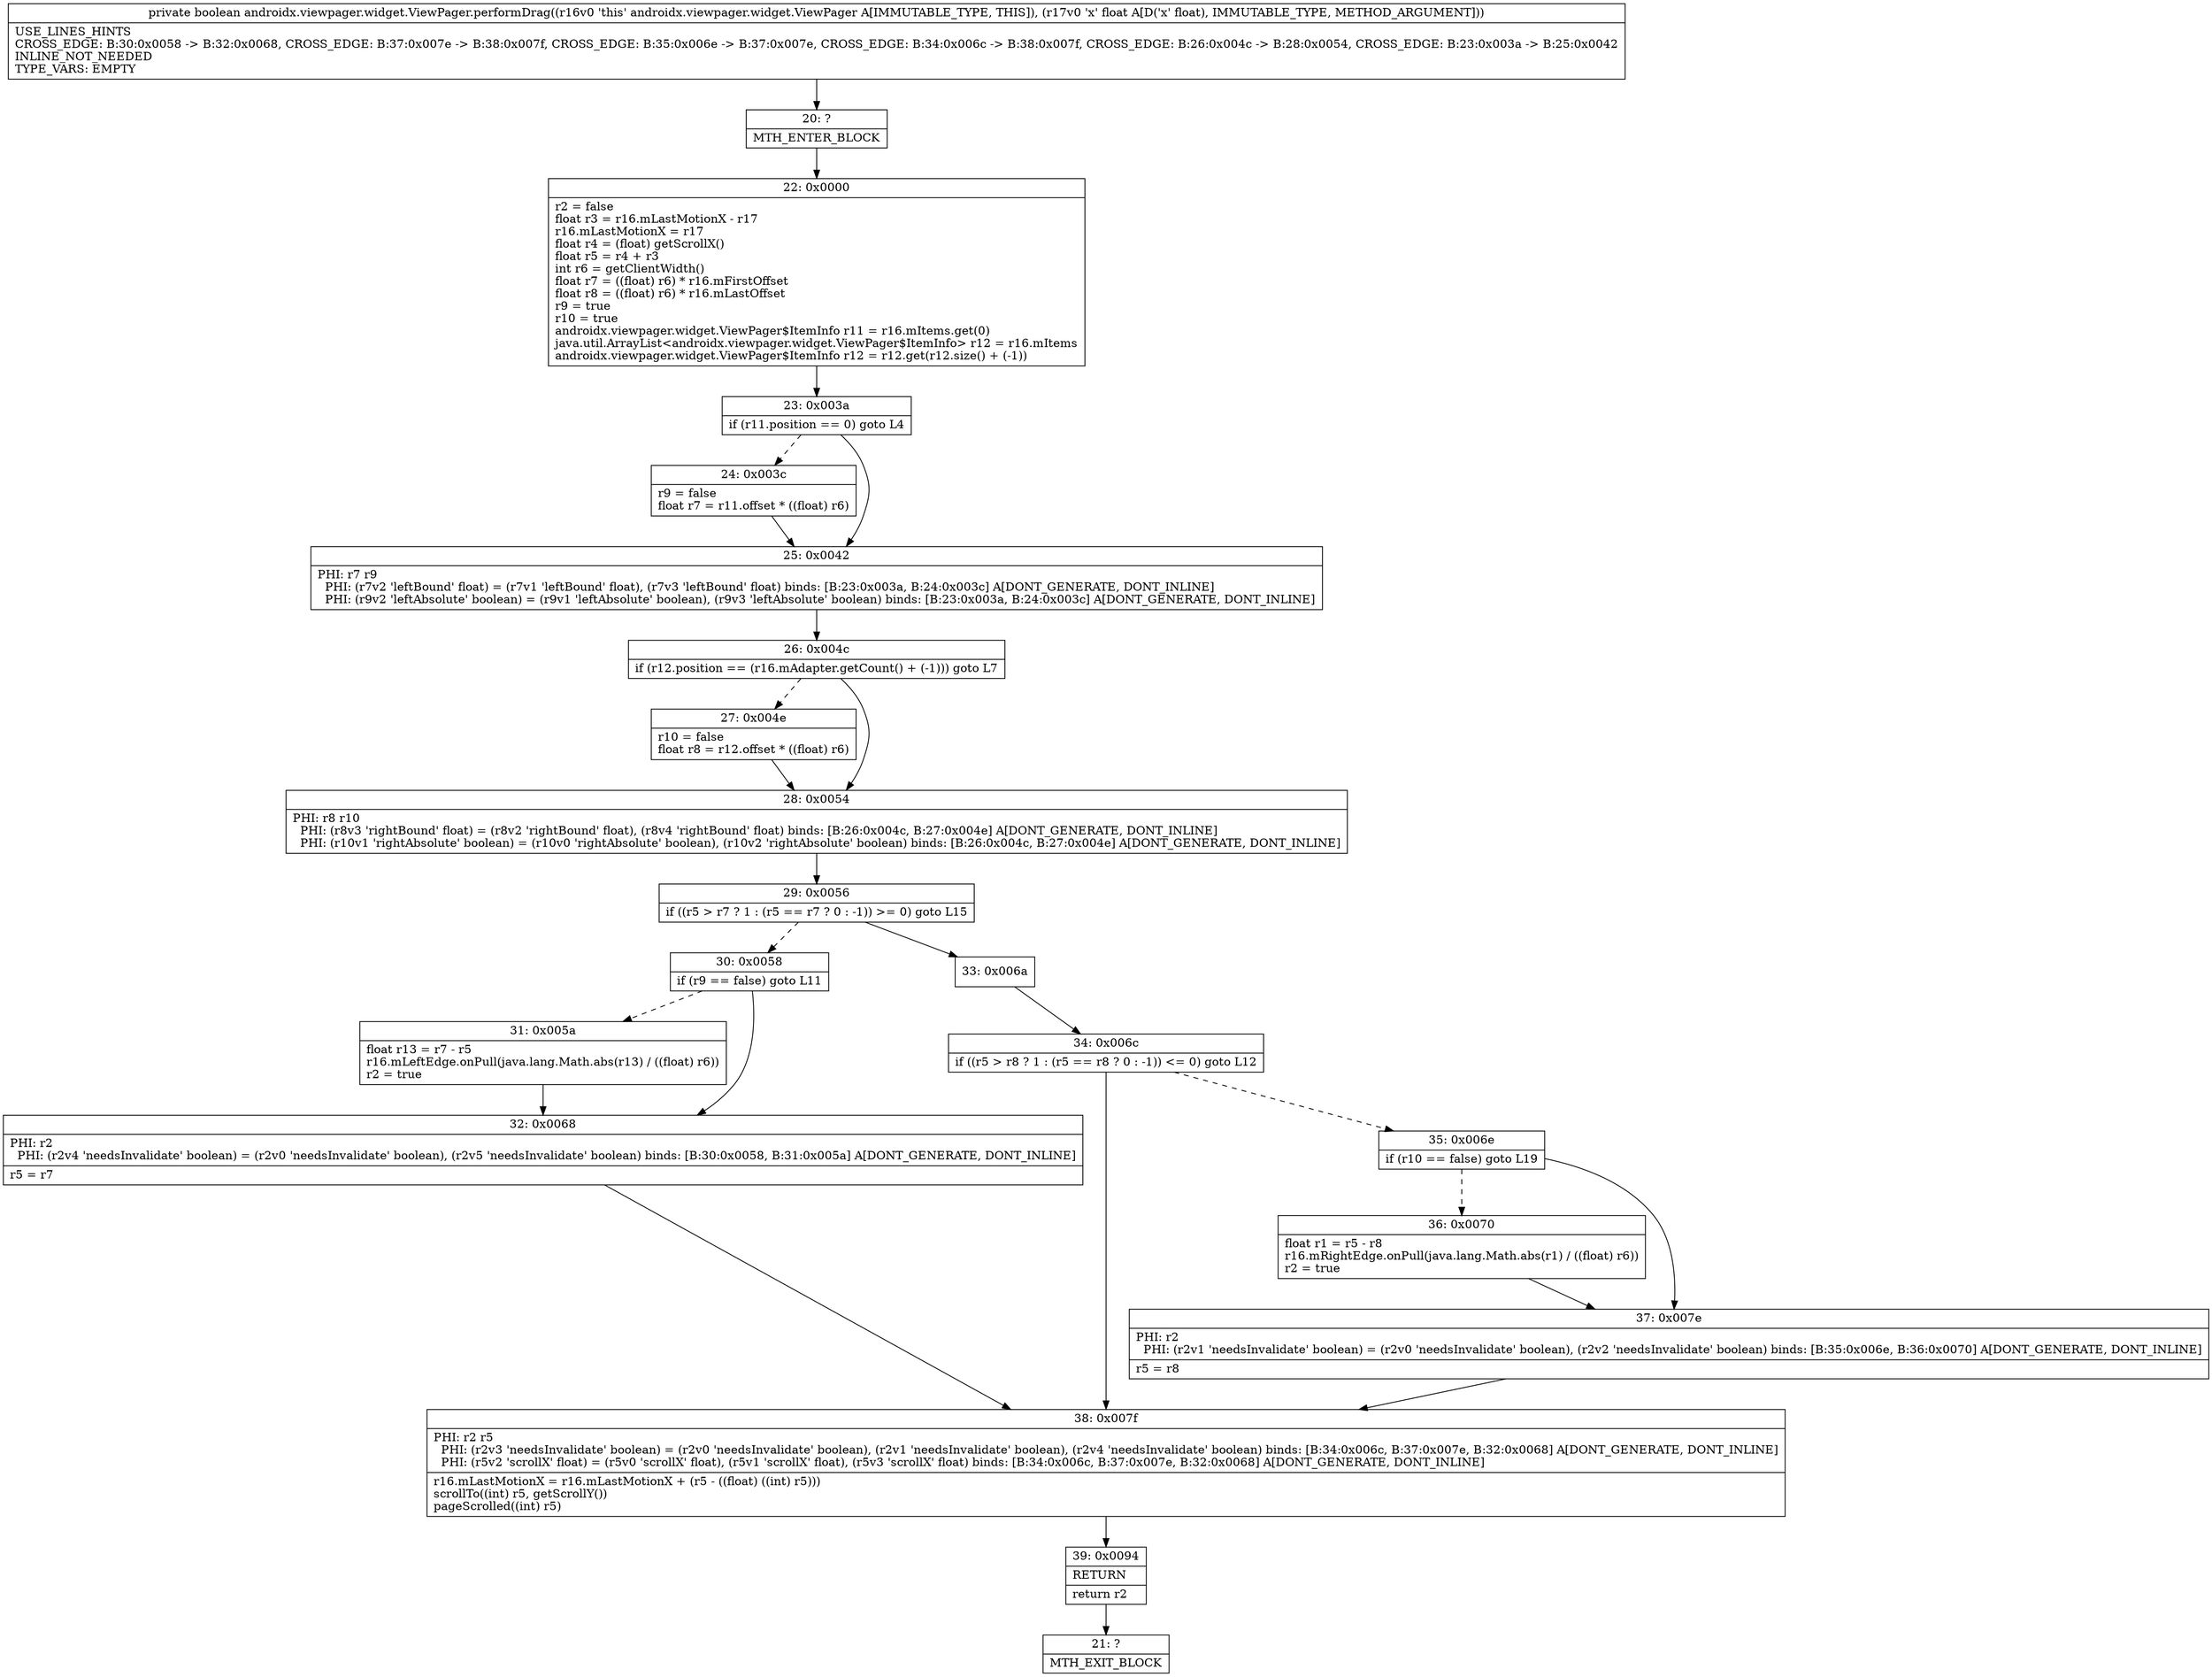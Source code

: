 digraph "CFG forandroidx.viewpager.widget.ViewPager.performDrag(F)Z" {
Node_20 [shape=record,label="{20\:\ ?|MTH_ENTER_BLOCK\l}"];
Node_22 [shape=record,label="{22\:\ 0x0000|r2 = false\lfloat r3 = r16.mLastMotionX \- r17\lr16.mLastMotionX = r17\lfloat r4 = (float) getScrollX()\lfloat r5 = r4 + r3\lint r6 = getClientWidth()\lfloat r7 = ((float) r6) * r16.mFirstOffset\lfloat r8 = ((float) r6) * r16.mLastOffset\lr9 = true\lr10 = true\landroidx.viewpager.widget.ViewPager$ItemInfo r11 = r16.mItems.get(0)\ljava.util.ArrayList\<androidx.viewpager.widget.ViewPager$ItemInfo\> r12 = r16.mItems\landroidx.viewpager.widget.ViewPager$ItemInfo r12 = r12.get(r12.size() + (\-1))\l}"];
Node_23 [shape=record,label="{23\:\ 0x003a|if (r11.position == 0) goto L4\l}"];
Node_24 [shape=record,label="{24\:\ 0x003c|r9 = false\lfloat r7 = r11.offset * ((float) r6)\l}"];
Node_25 [shape=record,label="{25\:\ 0x0042|PHI: r7 r9 \l  PHI: (r7v2 'leftBound' float) = (r7v1 'leftBound' float), (r7v3 'leftBound' float) binds: [B:23:0x003a, B:24:0x003c] A[DONT_GENERATE, DONT_INLINE]\l  PHI: (r9v2 'leftAbsolute' boolean) = (r9v1 'leftAbsolute' boolean), (r9v3 'leftAbsolute' boolean) binds: [B:23:0x003a, B:24:0x003c] A[DONT_GENERATE, DONT_INLINE]\l}"];
Node_26 [shape=record,label="{26\:\ 0x004c|if (r12.position == (r16.mAdapter.getCount() + (\-1))) goto L7\l}"];
Node_27 [shape=record,label="{27\:\ 0x004e|r10 = false\lfloat r8 = r12.offset * ((float) r6)\l}"];
Node_28 [shape=record,label="{28\:\ 0x0054|PHI: r8 r10 \l  PHI: (r8v3 'rightBound' float) = (r8v2 'rightBound' float), (r8v4 'rightBound' float) binds: [B:26:0x004c, B:27:0x004e] A[DONT_GENERATE, DONT_INLINE]\l  PHI: (r10v1 'rightAbsolute' boolean) = (r10v0 'rightAbsolute' boolean), (r10v2 'rightAbsolute' boolean) binds: [B:26:0x004c, B:27:0x004e] A[DONT_GENERATE, DONT_INLINE]\l}"];
Node_29 [shape=record,label="{29\:\ 0x0056|if ((r5 \> r7 ? 1 : (r5 == r7 ? 0 : \-1)) \>= 0) goto L15\l}"];
Node_30 [shape=record,label="{30\:\ 0x0058|if (r9 == false) goto L11\l}"];
Node_31 [shape=record,label="{31\:\ 0x005a|float r13 = r7 \- r5\lr16.mLeftEdge.onPull(java.lang.Math.abs(r13) \/ ((float) r6))\lr2 = true\l}"];
Node_32 [shape=record,label="{32\:\ 0x0068|PHI: r2 \l  PHI: (r2v4 'needsInvalidate' boolean) = (r2v0 'needsInvalidate' boolean), (r2v5 'needsInvalidate' boolean) binds: [B:30:0x0058, B:31:0x005a] A[DONT_GENERATE, DONT_INLINE]\l|r5 = r7\l}"];
Node_38 [shape=record,label="{38\:\ 0x007f|PHI: r2 r5 \l  PHI: (r2v3 'needsInvalidate' boolean) = (r2v0 'needsInvalidate' boolean), (r2v1 'needsInvalidate' boolean), (r2v4 'needsInvalidate' boolean) binds: [B:34:0x006c, B:37:0x007e, B:32:0x0068] A[DONT_GENERATE, DONT_INLINE]\l  PHI: (r5v2 'scrollX' float) = (r5v0 'scrollX' float), (r5v1 'scrollX' float), (r5v3 'scrollX' float) binds: [B:34:0x006c, B:37:0x007e, B:32:0x0068] A[DONT_GENERATE, DONT_INLINE]\l|r16.mLastMotionX = r16.mLastMotionX + (r5 \- ((float) ((int) r5)))\lscrollTo((int) r5, getScrollY())\lpageScrolled((int) r5)\l}"];
Node_39 [shape=record,label="{39\:\ 0x0094|RETURN\l|return r2\l}"];
Node_21 [shape=record,label="{21\:\ ?|MTH_EXIT_BLOCK\l}"];
Node_33 [shape=record,label="{33\:\ 0x006a}"];
Node_34 [shape=record,label="{34\:\ 0x006c|if ((r5 \> r8 ? 1 : (r5 == r8 ? 0 : \-1)) \<= 0) goto L12\l}"];
Node_35 [shape=record,label="{35\:\ 0x006e|if (r10 == false) goto L19\l}"];
Node_36 [shape=record,label="{36\:\ 0x0070|float r1 = r5 \- r8\lr16.mRightEdge.onPull(java.lang.Math.abs(r1) \/ ((float) r6))\lr2 = true\l}"];
Node_37 [shape=record,label="{37\:\ 0x007e|PHI: r2 \l  PHI: (r2v1 'needsInvalidate' boolean) = (r2v0 'needsInvalidate' boolean), (r2v2 'needsInvalidate' boolean) binds: [B:35:0x006e, B:36:0x0070] A[DONT_GENERATE, DONT_INLINE]\l|r5 = r8\l}"];
MethodNode[shape=record,label="{private boolean androidx.viewpager.widget.ViewPager.performDrag((r16v0 'this' androidx.viewpager.widget.ViewPager A[IMMUTABLE_TYPE, THIS]), (r17v0 'x' float A[D('x' float), IMMUTABLE_TYPE, METHOD_ARGUMENT]))  | USE_LINES_HINTS\lCROSS_EDGE: B:30:0x0058 \-\> B:32:0x0068, CROSS_EDGE: B:37:0x007e \-\> B:38:0x007f, CROSS_EDGE: B:35:0x006e \-\> B:37:0x007e, CROSS_EDGE: B:34:0x006c \-\> B:38:0x007f, CROSS_EDGE: B:26:0x004c \-\> B:28:0x0054, CROSS_EDGE: B:23:0x003a \-\> B:25:0x0042\lINLINE_NOT_NEEDED\lTYPE_VARS: EMPTY\l}"];
MethodNode -> Node_20;Node_20 -> Node_22;
Node_22 -> Node_23;
Node_23 -> Node_24[style=dashed];
Node_23 -> Node_25;
Node_24 -> Node_25;
Node_25 -> Node_26;
Node_26 -> Node_27[style=dashed];
Node_26 -> Node_28;
Node_27 -> Node_28;
Node_28 -> Node_29;
Node_29 -> Node_30[style=dashed];
Node_29 -> Node_33;
Node_30 -> Node_31[style=dashed];
Node_30 -> Node_32;
Node_31 -> Node_32;
Node_32 -> Node_38;
Node_38 -> Node_39;
Node_39 -> Node_21;
Node_33 -> Node_34;
Node_34 -> Node_35[style=dashed];
Node_34 -> Node_38;
Node_35 -> Node_36[style=dashed];
Node_35 -> Node_37;
Node_36 -> Node_37;
Node_37 -> Node_38;
}

